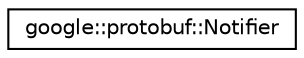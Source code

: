 digraph "类继承关系图"
{
 // LATEX_PDF_SIZE
  edge [fontname="Helvetica",fontsize="10",labelfontname="Helvetica",labelfontsize="10"];
  node [fontname="Helvetica",fontsize="10",shape=record];
  rankdir="LR";
  Node0 [label="google::protobuf::Notifier",height=0.2,width=0.4,color="black", fillcolor="white", style="filled",URL="$classgoogle_1_1protobuf_1_1Notifier.html",tooltip=" "];
}
